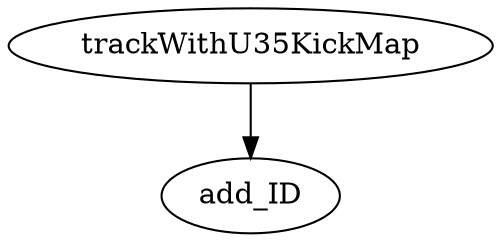 /* Created by mdot for Matlab */
digraph m2html {
  trackWithU35KickMap -> add_ID;

  add_ID [URL="add_ID.html"];
  trackWithU35KickMap [URL="trackWithU35KickMap.html"];
}